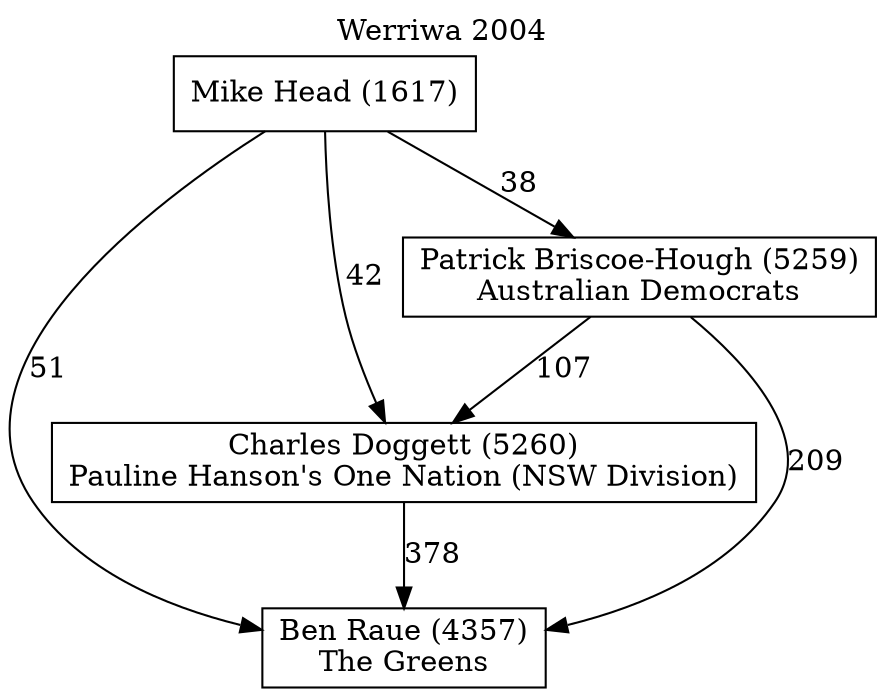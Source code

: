 // House preference flow
digraph "Ben Raue (4357)_Werriwa_2004" {
	graph [label="Werriwa 2004" labelloc=t mclimit=10]
	node [shape=box]
	"Ben Raue (4357)" [label="Ben Raue (4357)
The Greens"]
	"Charles Doggett (5260)" [label="Charles Doggett (5260)
Pauline Hanson's One Nation (NSW Division)"]
	"Patrick Briscoe-Hough (5259)" [label="Patrick Briscoe-Hough (5259)
Australian Democrats"]
	"Mike Head (1617)" [label="Mike Head (1617)
"]
	"Ben Raue (4357)" [label="Ben Raue (4357)
The Greens"]
	"Patrick Briscoe-Hough (5259)" [label="Patrick Briscoe-Hough (5259)
Australian Democrats"]
	"Mike Head (1617)" [label="Mike Head (1617)
"]
	"Ben Raue (4357)" [label="Ben Raue (4357)
The Greens"]
	"Mike Head (1617)" [label="Mike Head (1617)
"]
	"Mike Head (1617)" [label="Mike Head (1617)
"]
	"Patrick Briscoe-Hough (5259)" [label="Patrick Briscoe-Hough (5259)
Australian Democrats"]
	"Mike Head (1617)" [label="Mike Head (1617)
"]
	"Mike Head (1617)" [label="Mike Head (1617)
"]
	"Charles Doggett (5260)" [label="Charles Doggett (5260)
Pauline Hanson's One Nation (NSW Division)"]
	"Patrick Briscoe-Hough (5259)" [label="Patrick Briscoe-Hough (5259)
Australian Democrats"]
	"Mike Head (1617)" [label="Mike Head (1617)
"]
	"Charles Doggett (5260)" [label="Charles Doggett (5260)
Pauline Hanson's One Nation (NSW Division)"]
	"Mike Head (1617)" [label="Mike Head (1617)
"]
	"Mike Head (1617)" [label="Mike Head (1617)
"]
	"Patrick Briscoe-Hough (5259)" [label="Patrick Briscoe-Hough (5259)
Australian Democrats"]
	"Mike Head (1617)" [label="Mike Head (1617)
"]
	"Mike Head (1617)" [label="Mike Head (1617)
"]
	"Charles Doggett (5260)" -> "Ben Raue (4357)" [label=378]
	"Patrick Briscoe-Hough (5259)" -> "Charles Doggett (5260)" [label=107]
	"Mike Head (1617)" -> "Patrick Briscoe-Hough (5259)" [label=38]
	"Patrick Briscoe-Hough (5259)" -> "Ben Raue (4357)" [label=209]
	"Mike Head (1617)" -> "Ben Raue (4357)" [label=51]
	"Mike Head (1617)" -> "Charles Doggett (5260)" [label=42]
}
